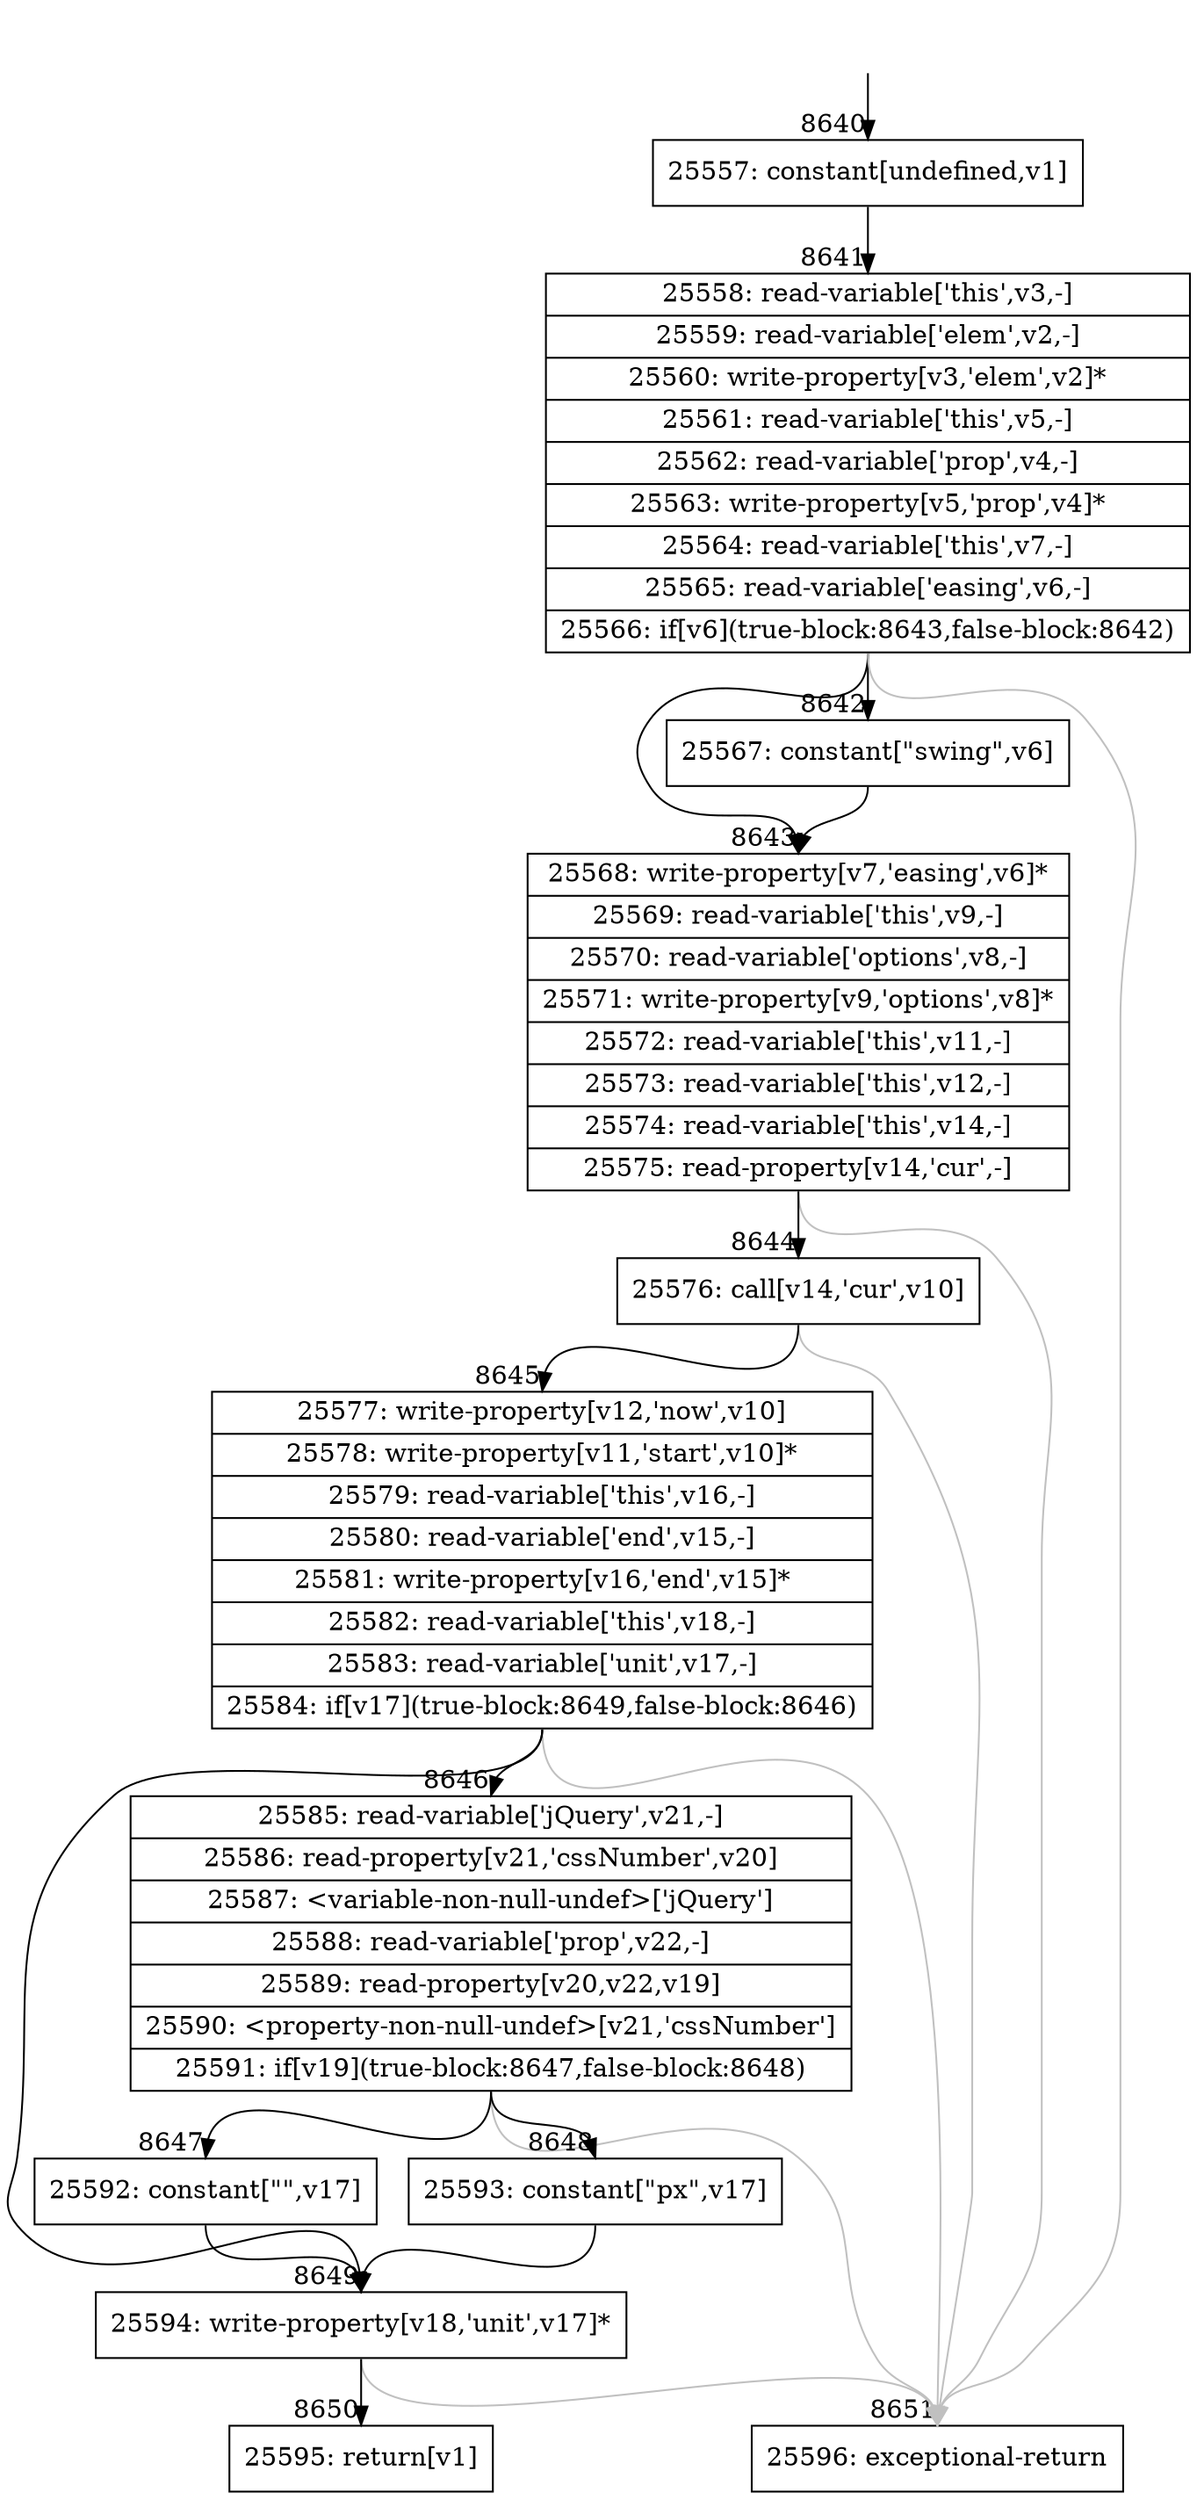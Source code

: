 digraph {
rankdir="TD"
BB_entry534[shape=none,label=""];
BB_entry534 -> BB8640 [tailport=s, headport=n, headlabel="    8640"]
BB8640 [shape=record label="{25557: constant[undefined,v1]}" ] 
BB8640 -> BB8641 [tailport=s, headport=n, headlabel="      8641"]
BB8641 [shape=record label="{25558: read-variable['this',v3,-]|25559: read-variable['elem',v2,-]|25560: write-property[v3,'elem',v2]*|25561: read-variable['this',v5,-]|25562: read-variable['prop',v4,-]|25563: write-property[v5,'prop',v4]*|25564: read-variable['this',v7,-]|25565: read-variable['easing',v6,-]|25566: if[v6](true-block:8643,false-block:8642)}" ] 
BB8641 -> BB8643 [tailport=s, headport=n, headlabel="      8643"]
BB8641 -> BB8642 [tailport=s, headport=n, headlabel="      8642"]
BB8641 -> BB8651 [tailport=s, headport=n, color=gray, headlabel="      8651"]
BB8642 [shape=record label="{25567: constant[\"swing\",v6]}" ] 
BB8642 -> BB8643 [tailport=s, headport=n]
BB8643 [shape=record label="{25568: write-property[v7,'easing',v6]*|25569: read-variable['this',v9,-]|25570: read-variable['options',v8,-]|25571: write-property[v9,'options',v8]*|25572: read-variable['this',v11,-]|25573: read-variable['this',v12,-]|25574: read-variable['this',v14,-]|25575: read-property[v14,'cur',-]}" ] 
BB8643 -> BB8644 [tailport=s, headport=n, headlabel="      8644"]
BB8643 -> BB8651 [tailport=s, headport=n, color=gray]
BB8644 [shape=record label="{25576: call[v14,'cur',v10]}" ] 
BB8644 -> BB8645 [tailport=s, headport=n, headlabel="      8645"]
BB8644 -> BB8651 [tailport=s, headport=n, color=gray]
BB8645 [shape=record label="{25577: write-property[v12,'now',v10]|25578: write-property[v11,'start',v10]*|25579: read-variable['this',v16,-]|25580: read-variable['end',v15,-]|25581: write-property[v16,'end',v15]*|25582: read-variable['this',v18,-]|25583: read-variable['unit',v17,-]|25584: if[v17](true-block:8649,false-block:8646)}" ] 
BB8645 -> BB8649 [tailport=s, headport=n, headlabel="      8649"]
BB8645 -> BB8646 [tailport=s, headport=n, headlabel="      8646"]
BB8645 -> BB8651 [tailport=s, headport=n, color=gray]
BB8646 [shape=record label="{25585: read-variable['jQuery',v21,-]|25586: read-property[v21,'cssNumber',v20]|25587: \<variable-non-null-undef\>['jQuery']|25588: read-variable['prop',v22,-]|25589: read-property[v20,v22,v19]|25590: \<property-non-null-undef\>[v21,'cssNumber']|25591: if[v19](true-block:8647,false-block:8648)}" ] 
BB8646 -> BB8647 [tailport=s, headport=n, headlabel="      8647"]
BB8646 -> BB8648 [tailport=s, headport=n, headlabel="      8648"]
BB8646 -> BB8651 [tailport=s, headport=n, color=gray]
BB8647 [shape=record label="{25592: constant[\"\",v17]}" ] 
BB8647 -> BB8649 [tailport=s, headport=n]
BB8648 [shape=record label="{25593: constant[\"px\",v17]}" ] 
BB8648 -> BB8649 [tailport=s, headport=n]
BB8649 [shape=record label="{25594: write-property[v18,'unit',v17]*}" ] 
BB8649 -> BB8650 [tailport=s, headport=n, headlabel="      8650"]
BB8649 -> BB8651 [tailport=s, headport=n, color=gray]
BB8650 [shape=record label="{25595: return[v1]}" ] 
BB8651 [shape=record label="{25596: exceptional-return}" ] 
}
